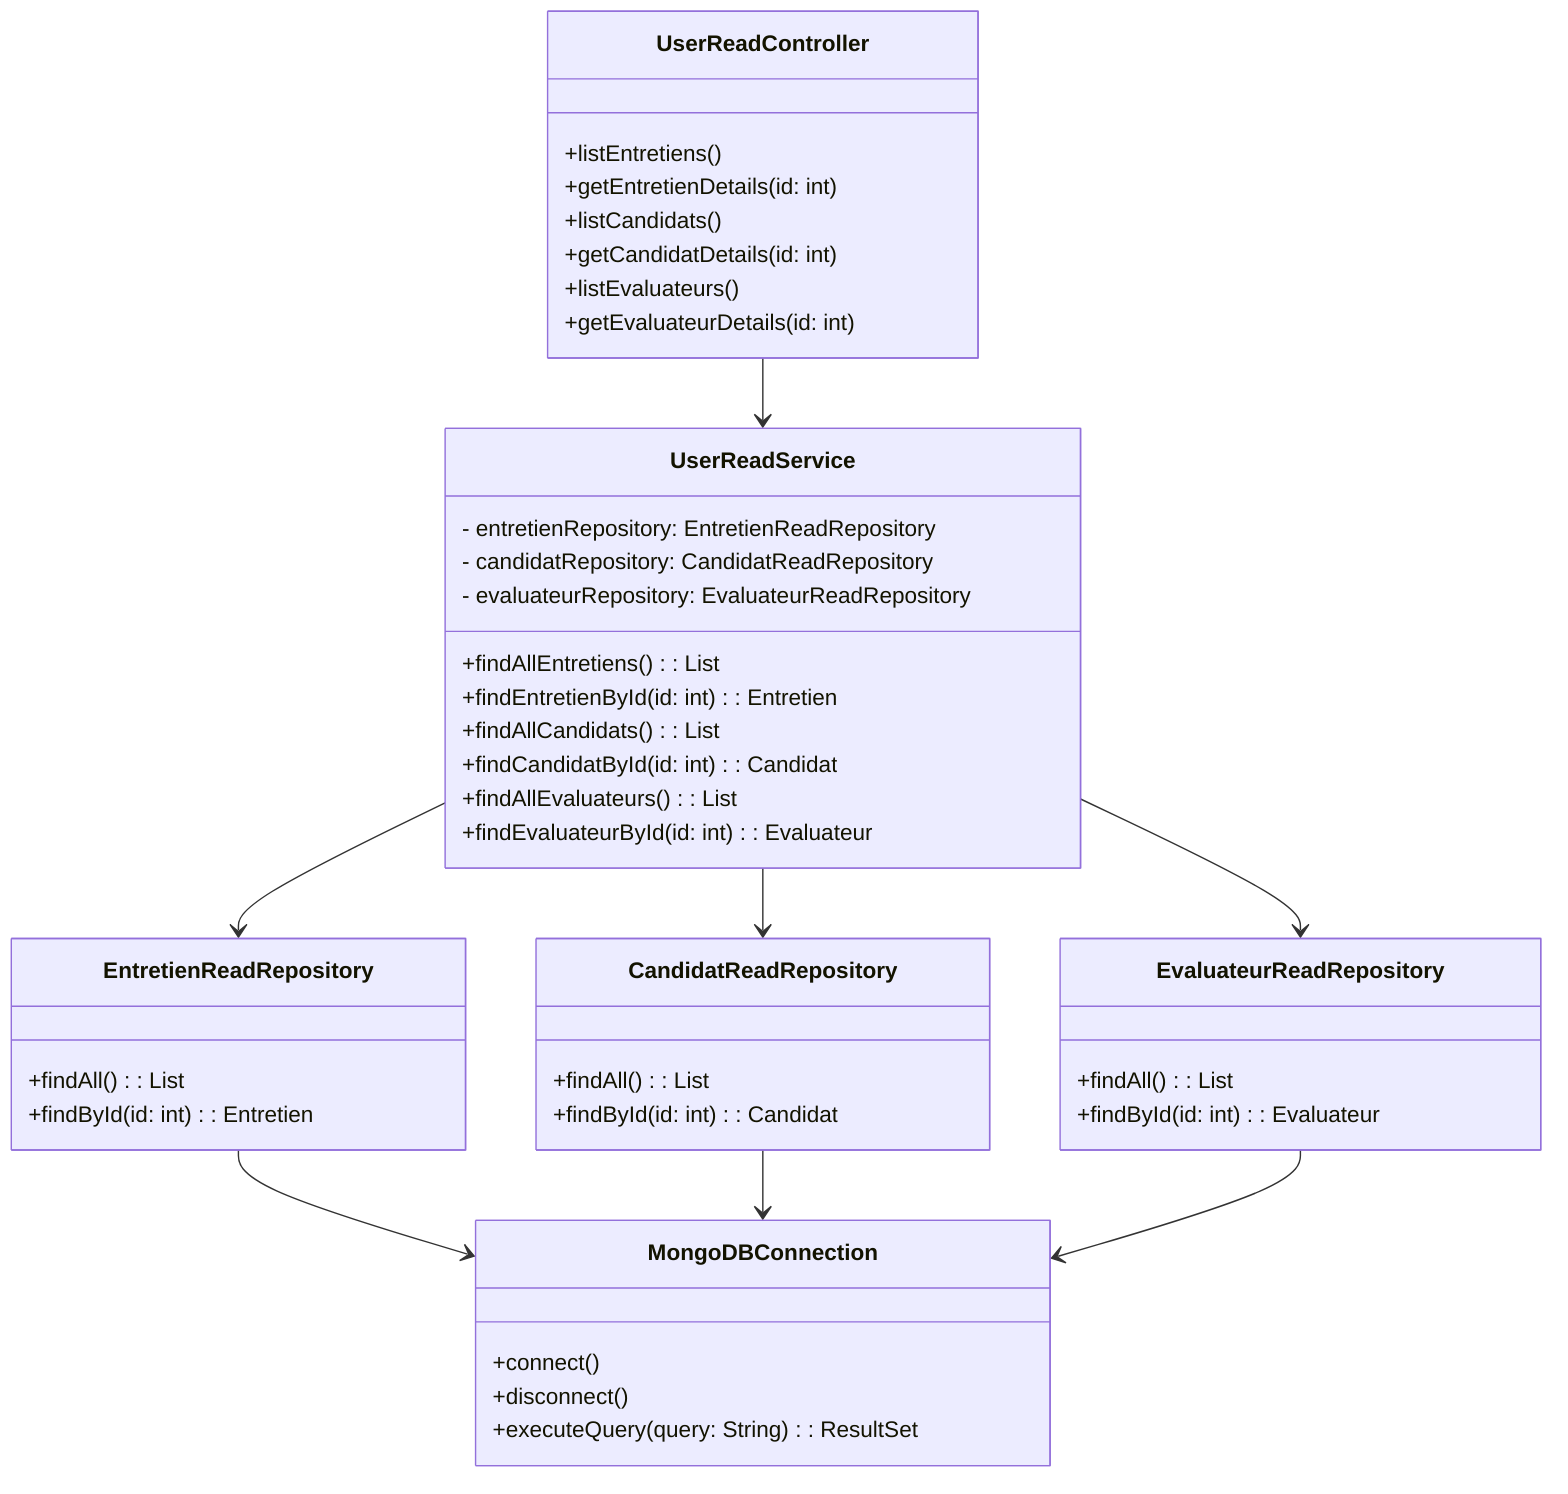 classDiagram
    class UserReadController {
        +listEntretiens()
        +getEntretienDetails(id: int)
        +listCandidats()
        +getCandidatDetails(id: int)
        +listEvaluateurs()
        +getEvaluateurDetails(id: int)
    }

    class UserReadService {
        - entretienRepository: EntretienReadRepository
        - candidatRepository: CandidatReadRepository
        - evaluateurRepository: EvaluateurReadRepository

        +findAllEntretiens(): List<Entretien>
        +findEntretienById(id: int): Entretien
        +findAllCandidats(): List<Candidat>
        +findCandidatById(id: int): Candidat
        +findAllEvaluateurs(): List<Evaluateur>
        +findEvaluateurById(id: int): Evaluateur
    }

    class EntretienReadRepository {
        +findAll(): List<Entretien>
        +findById(id: int): Entretien
    }

    class CandidatReadRepository {
        +findAll(): List<Candidat>
        +findById(id: int): Candidat
    }

    class EvaluateurReadRepository {
        +findAll(): List<Evaluateur>
        +findById(id: int): Evaluateur
    }

    class MongoDBConnection {
        +connect()
        +disconnect()
        +executeQuery(query: String): ResultSet
    }

    UserReadController --> UserReadService
    UserReadService --> EntretienReadRepository
    UserReadService --> CandidatReadRepository
    UserReadService --> EvaluateurReadRepository
    EntretienReadRepository --> MongoDBConnection
    CandidatReadRepository --> MongoDBConnection
    EvaluateurReadRepository --> MongoDBConnection